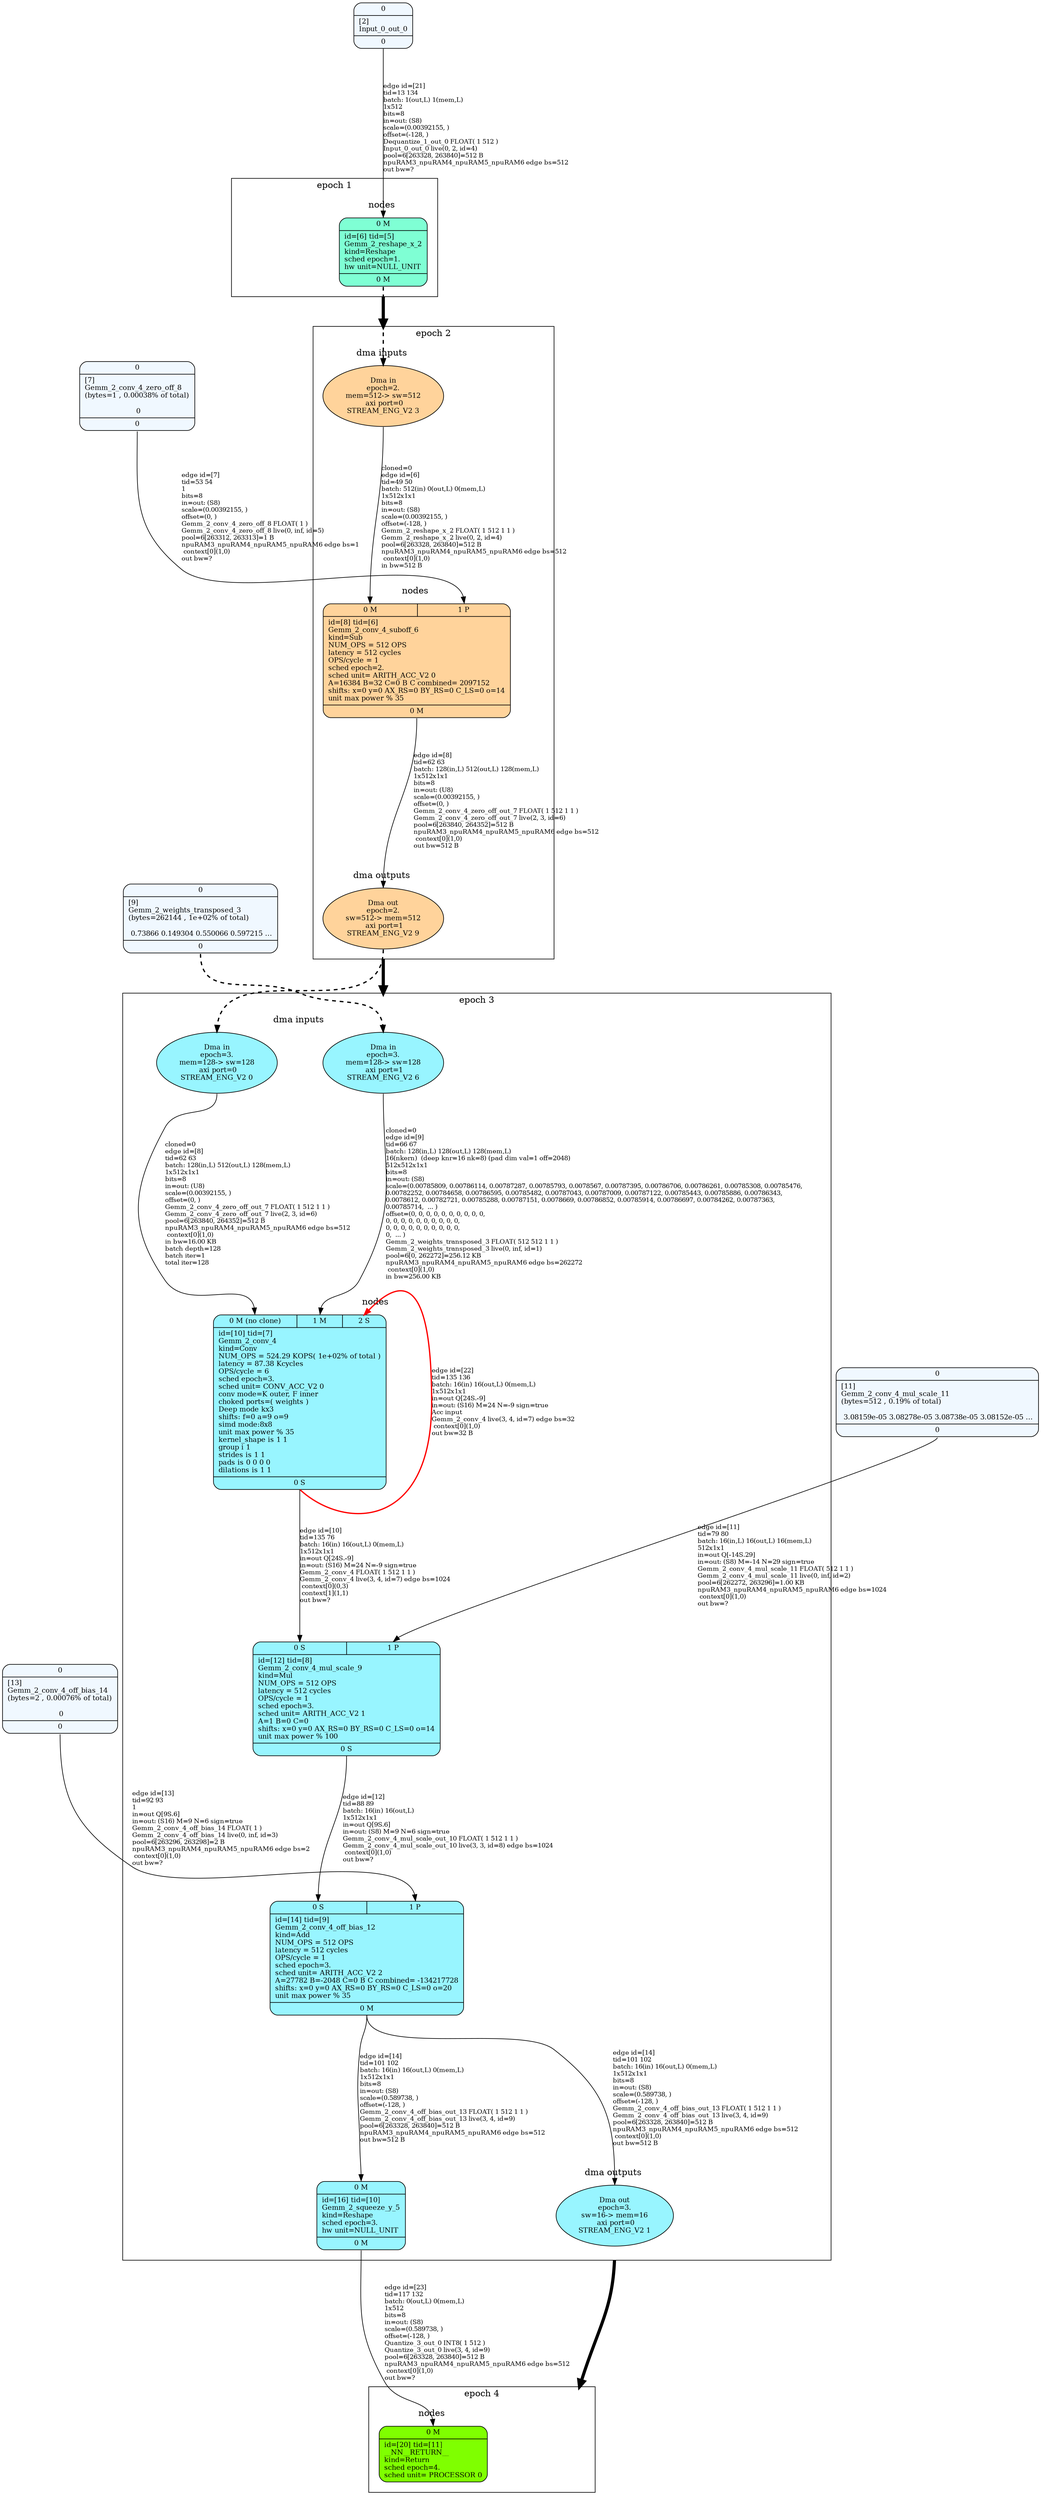 digraph G {
graph [ fontsize=11 ];
node [ fontsize=11 ];
edge [ fontsize=10 ];
rankdir=BU
ranksep=1.5
nodesep=1
splines=spline
compound=true
Graphinfo [ label="" shape=plaintext, style=rounded, color=black, fontname="Arial-Bold" ];
subgraph cluster_1 { label="epoch 1"; fontsize=14; 
subgraph cluster_1_nodes { label="nodes "; peripheries=0;
Gemm_2_reshape_x_2 ;  }

subgraph cluster_dma_1_in { label=""; peripheries=0;
dummy_1[ style=invis ];  };
 }
subgraph cluster_2 { label="epoch 2"; fontsize=14; 
subgraph cluster_2_nodes { label="nodes "; peripheries=0;
Gemm_2_conv_4_suboff_6 ;  }

subgraph cluster_dma_2_in { label="dma inputs "; peripheries=0;
dma_3i2 ;  };

subgraph cluster_dma_2_out { label="dma outputs "; peripheries=0;
dma_9i2 ;  }
 }
Gemm_2_reshape_x_2:s -> dma_3i2:n [ltail="cluster_1" lhead=cluster_2 strength=1000 penwidth=5];
subgraph cluster_3 { label="epoch 3"; fontsize=14; 
subgraph cluster_3_nodes { label="nodes "; peripheries=0;
Gemm_2_conv_4 ; Gemm_2_conv_4_mul_scale_9 ; Gemm_2_conv_4_off_bias_12 ; Gemm_2_squeeze_y_5 ;  }

subgraph cluster_dma_3_in { label="dma inputs "; peripheries=0;
dma_6i3 ; dma_0i3 ;  };

subgraph cluster_dma_3_out { label="dma outputs "; peripheries=0;
dma_1i3 ;  }
 }
dma_9i2:s -> dma_6i3:n [ltail="cluster_2" lhead=cluster_3 strength=1000 penwidth=5];
subgraph cluster_4 { label="epoch 4"; fontsize=14; 
subgraph cluster_4_nodes { label="nodes "; peripheries=0;
__NN__RETURN__ ;  }

subgraph cluster_dma_4_in { label=""; peripheries=0;
dummy_4[ style=invis ];  };
 }
dma_1i3:s -> dummy_4:n [ltail="cluster_3" lhead=cluster_4 strength=1000 penwidth=5];
Gemm_2_conv_4_off_bias_14 [ label="{ { <i0> 0} |  [13]\lGemm_2_conv_4_off_bias_14\l(bytes=2 , 0.00076% of total)\l\l 0 | { <o0> 0} }", shape=record, fillcolor="aliceblue", style="rounded,filled"  ] ;
Input_0_out_0 [ label="{ { <i0> 0} |  [2]\lInput_0_out_0 | { <o0> 0} }", shape=record, fillcolor="aliceblue", style="rounded,filled"  ] ;
Gemm_2_weights_transposed_3 [ label="{ { <i0> 0} |  [9]\lGemm_2_weights_transposed_3\l(bytes=262144 , 1e+02% of total)\l\l 0.73866 0.149304 0.550066 0.597215 ... | { <o0> 0} }", shape=record, fillcolor="aliceblue", style="rounded,filled"  ] ;
Gemm_2_conv_4_mul_scale_11 [ label="{ { <i0> 0} |  [11]\lGemm_2_conv_4_mul_scale_11\l(bytes=512 , 0.19% of total)\l\l 3.08159e-05 3.08278e-05 3.08738e-05 3.08152e-05 ... | { <o0> 0} }", shape=record, fillcolor="aliceblue", style="rounded,filled"  ] ;
Gemm_2_conv_4_zero_off_8 [ label="{ { <i0> 0} |  [7]\lGemm_2_conv_4_zero_off_8\l(bytes=1 , 0.00038% of total)\l\l 0 | { <o0> 0} }", shape=record, fillcolor="aliceblue", style="rounded,filled"  ] ;
Gemm_2_reshape_x_2 [ label="{ { < i0>  0 M } | id=[6] tid=[5]\lGemm_2_reshape_x_2\lkind=Reshape\lsched epoch=1.\lhw unit=NULL_UNIT\l | { < o0>  0 M } }", shape=record, fillcolor="aquamarine", style="rounded,filled"  ] ;
dma_9i2 [ label="Dma out\nepoch=2.\nsw=512-> mem=512
 axi port=1\nSTREAM_ENG_V2 9", shape=ellipse, width=0.1, fillcolor="burlywood1", style="rounded,filled"  ]
Gemm_2_conv_4_suboff_6:o0:s->dma_9i2:n [ label="edge id=[8]\ltid=62 63\lbatch: 128(in,L) 512(out,L) 128(mem,L) \l1x512x1x1\lbits=8\lin=out: (U8)\lscale=(0.00392155, )\loffset=(0, )\lGemm_2_conv_4_zero_off_out_7 FLOAT( 1 512 1 1 )\lGemm_2_conv_4_zero_off_out_7 live(2, 3, id=6)\lpool=6[263840, 264352]=512 B\lnpuRAM3_npuRAM4_npuRAM5_npuRAM6 edge bs=512\l context[0](1,0)\lout bw=512 B\l" ]; 
dma_3i2 [ label="Dma in\nepoch=2.\nmem=512-> sw=512
 axi port=0\nSTREAM_ENG_V2 3", shape=ellipse, width=0.1, fillcolor="burlywood1", style="rounded,filled"  ]
Gemm_2_conv_4_suboff_6 [ label="{ { < i0>  0 M  | < i1>  1 P } | id=[8] tid=[6]\lGemm_2_conv_4_suboff_6\lkind=Sub\lNUM_OPS = 512 OPS\llatency = 512 cycles\lOPS/cycle = 1\lsched epoch=2.\lsched unit= ARITH_ACC_V2 0\lA=16384 B=32 C=0 B C combined= 2097152\lshifts: x=0 y=0 AX_RS=0 BY_RS=0 C_LS=0 o=14\lunit max power % 35\l | { < o0>  0 M } }", shape=record, fillcolor="burlywood1", style="rounded,filled"  ] ;
dma_0i3 [ label="Dma in\nepoch=3.\nmem=128-> sw=128
 axi port=0\nSTREAM_ENG_V2 0", shape=ellipse, width=0.1, fillcolor="cadetblue1", style="rounded,filled"  ]
dma_6i3 [ label="Dma in\nepoch=3.\nmem=128-> sw=128
 axi port=1\nSTREAM_ENG_V2 6", shape=ellipse, width=0.1, fillcolor="cadetblue1", style="rounded,filled"  ]
Gemm_2_conv_4 [ label="{ { < i0>  0 M (no clone)  | < i1>  1 M  | < i2>  2 S } | id=[10] tid=[7]\lGemm_2_conv_4\lkind=Conv\lNUM_OPS = 524.29 KOPS( 1e+02% of total )\llatency = 87.38 Kcycles\lOPS/cycle = 6\lsched epoch=3.\lsched unit= CONV_ACC_V2 0\lconv mode=K outer, F inner\lchoked ports=( weights  )\lDeep mode kx3\lshifts: f=0 a=9 o=9\lsimd mode:8x8\lunit max power % 35\lkernel_shape is 1 1\lgroup i 1\lstrides is 1 1\lpads is 0 0 0 0\ldilations is 1 1\l | { < o0>  0 S } }", shape=record, fillcolor="cadetblue1", style="rounded,filled"  ] ;
Gemm_2_conv_4_mul_scale_9 [ label="{ { < i0>  0 S  | < i1>  1 P } | id=[12] tid=[8]\lGemm_2_conv_4_mul_scale_9\lkind=Mul\lNUM_OPS = 512 OPS\llatency = 512 cycles\lOPS/cycle = 1\lsched epoch=3.\lsched unit= ARITH_ACC_V2 1\lA=1 B=0 C=0\lshifts: x=0 y=0 AX_RS=0 BY_RS=0 C_LS=0 o=14\lunit max power % 100\l | { < o0>  0 S } }", shape=record, fillcolor="cadetblue1", style="rounded,filled"  ] ;
dma_1i3 [ label="Dma out\nepoch=3.\nsw=16-> mem=16
 axi port=0\nSTREAM_ENG_V2 1", shape=ellipse, width=0.1, fillcolor="cadetblue1", style="rounded,filled"  ]
Gemm_2_conv_4_off_bias_12:o0:s->dma_1i3:n [ label="edge id=[14]\ltid=101 102\lbatch: 16(in) 16(out,L) 0(mem,L) \l1x512x1x1\lbits=8\lin=out: (S8)\lscale=(0.589738, )\loffset=(-128, )\lGemm_2_conv_4_off_bias_out_13 FLOAT( 1 512 1 1 )\lGemm_2_conv_4_off_bias_out_13 live(3, 4, id=9)\lpool=6[263328, 263840]=512 B\lnpuRAM3_npuRAM4_npuRAM5_npuRAM6 edge bs=512\l context[0](1,0)\lout bw=512 B\l" ]; 
Gemm_2_conv_4_off_bias_12 [ label="{ { < i0>  0 S  | < i1>  1 P } | id=[14] tid=[9]\lGemm_2_conv_4_off_bias_12\lkind=Add\lNUM_OPS = 512 OPS\llatency = 512 cycles\lOPS/cycle = 1\lsched epoch=3.\lsched unit= ARITH_ACC_V2 2\lA=27782 B=-2048 C=0 B C combined= -134217728\lshifts: x=0 y=0 AX_RS=0 BY_RS=0 C_LS=0 o=20\lunit max power % 35\l | { < o0>  0 M } }", shape=record, fillcolor="cadetblue1", style="rounded,filled"  ] ;
Gemm_2_squeeze_y_5 [ label="{ { < i0>  0 M } | id=[16] tid=[10]\lGemm_2_squeeze_y_5\lkind=Reshape\lsched epoch=3.\lhw unit=NULL_UNIT\l | { < o0>  0 M } }", shape=record, fillcolor="cadetblue1", style="rounded,filled"  ] ;
__NN__RETURN__ [ label="{ { < i0>  0 M } | id=[20] tid=[11]\l__NN__RETURN__\lkind=Return\lsched epoch=4.\lsched unit= PROCESSOR 0\l}", shape=record, fillcolor="chartreuse", style="rounded,filled"  ] ;
Gemm_2_reshape_x_2:o0:s->dma_3i2:n [ penwidth=2, style=dashed  ]; 
dma_3i2:s->Gemm_2_conv_4_suboff_6:i0:n [ label="cloned=0\ledge id=[6]\ltid=49 50\lbatch: 512(in) 0(out,L) 0(mem,L) \l1x512x1x1\lbits=8\lin=out: (S8)\lscale=(0.00392155, )\loffset=(-128, )\lGemm_2_reshape_x_2 FLOAT( 1 512 1 1 )\lGemm_2_reshape_x_2 live(0, 2, id=4)\lpool=6[263328, 263840]=512 B\lnpuRAM3_npuRAM4_npuRAM5_npuRAM6 edge bs=512\l context[0](1,0)\lin bw=512 B\l"   ]; 
Gemm_2_conv_4_zero_off_8:o0:s->Gemm_2_conv_4_suboff_6:i1:n [ label="edge id=[7]\ltid=53 54\l1\lbits=8\lin=out: (S8)\lscale=(0.00392155, )\loffset=(0, )\lGemm_2_conv_4_zero_off_8 FLOAT( 1 )\lGemm_2_conv_4_zero_off_8 live(0, inf, id=5)\lpool=6[263312, 263313]=1 B\lnpuRAM3_npuRAM4_npuRAM5_npuRAM6 edge bs=1\l context[0](1,0)\lout bw=?\l" ]; 
dma_9i2:s->dma_0i3:n [ penwidth=2, style=dashed  ]; 
dma_0i3:s->Gemm_2_conv_4:i0:n [ label="cloned=0\ledge id=[8]\ltid=62 63\lbatch: 128(in,L) 512(out,L) 128(mem,L) \l1x512x1x1\lbits=8\lin=out: (U8)\lscale=(0.00392155, )\loffset=(0, )\lGemm_2_conv_4_zero_off_out_7 FLOAT( 1 512 1 1 )\lGemm_2_conv_4_zero_off_out_7 live(2, 3, id=6)\lpool=6[263840, 264352]=512 B\lnpuRAM3_npuRAM4_npuRAM5_npuRAM6 edge bs=512\l context[0](1,0)\lin bw=16.00 KB\lbatch depth=128\lbatch iter=1\ltotal iter=128\l"   ]; 
Gemm_2_weights_transposed_3:o0:s->dma_6i3:n [ penwidth=2, style=dashed  ]; 
dma_6i3:s->Gemm_2_conv_4:i1:n [ label="cloned=0\ledge id=[9]\ltid=66 67\lbatch: 128(in,L) 128(out,L) 128(mem,L) \l16(nkern)  (deep knr=16 nk=8) (pad dim val=1 off=2048)\l512x512x1x1\lbits=8\lin=out: (S8)\lscale=(0.00785809, 0.00786114, 0.00787287, 0.00785793, 0.0078567, 0.00787395, 0.00786706, 0.00786261, 0.00785308, 0.00785476, \l0.00782252, 0.00784658, 0.00786595, 0.00785482, 0.00787043, 0.00787009, 0.00787122, 0.00785443, 0.00785886, 0.00786343, \l0.0078612, 0.00782721, 0.00785288, 0.00787151, 0.0078669, 0.00786852, 0.00785914, 0.00786697, 0.00784262, 0.00787363, \l0.00785714,  ... )\loffset=(0, 0, 0, 0, 0, 0, 0, 0, 0, 0, \l0, 0, 0, 0, 0, 0, 0, 0, 0, 0, \l0, 0, 0, 0, 0, 0, 0, 0, 0, 0, \l0,  ... )\lGemm_2_weights_transposed_3 FLOAT( 512 512 1 1 )\lGemm_2_weights_transposed_3 live(0, inf, id=1)\lpool=6[0, 262272]=256.12 KB\lnpuRAM3_npuRAM4_npuRAM5_npuRAM6 edge bs=262272\l context[0](1,0)\lin bw=256.00 KB\l"   ]; 
Gemm_2_conv_4:o0:s->Gemm_2_conv_4_mul_scale_9:i0:n [ label="edge id=[10]\ltid=135 76\lbatch: 16(in) 16(out,L) 0(mem,L) \l1x512x1x1\lin=out Q[24S.-9]\lin=out: (S16) M=24 N=-9 sign=true\lGemm_2_conv_4 FLOAT( 1 512 1 1 )\lGemm_2_conv_4 live(3, 4, id=7) edge bs=1024\l context[0](0,3)\l context[1](1,1)\lout bw=?\l" ]; 
Gemm_2_conv_4_mul_scale_11:o0:s->Gemm_2_conv_4_mul_scale_9:i1:n [ label="edge id=[11]\ltid=79 80\lbatch: 16(in,L) 16(out,L) 16(mem,L) \l512x1x1\lin=out Q[-14S.29]\lin=out: (S8) M=-14 N=29 sign=true\lGemm_2_conv_4_mul_scale_11 FLOAT( 512 1 1 )\lGemm_2_conv_4_mul_scale_11 live(0, inf, id=2)\lpool=6[262272, 263296]=1.00 KB\lnpuRAM3_npuRAM4_npuRAM5_npuRAM6 edge bs=1024\l context[0](1,0)\lout bw=?\l" ]; 
Gemm_2_conv_4_mul_scale_9:o0:s->Gemm_2_conv_4_off_bias_12:i0:n [ label="edge id=[12]\ltid=88 89\lbatch: 16(in) 16(out,L) \l1x512x1x1\lin=out Q[9S.6]\lin=out: (S8) M=9 N=6 sign=true\lGemm_2_conv_4_mul_scale_out_10 FLOAT( 1 512 1 1 )\lGemm_2_conv_4_mul_scale_out_10 live(3, 3, id=8) edge bs=1024\l context[0](1,0)\lout bw=?\l" ]; 
Gemm_2_conv_4_off_bias_14:o0:s->Gemm_2_conv_4_off_bias_12:i1:n [ label="edge id=[13]\ltid=92 93\l1\lin=out Q[9S.6]\lin=out: (S16) M=9 N=6 sign=true\lGemm_2_conv_4_off_bias_14 FLOAT( 1 )\lGemm_2_conv_4_off_bias_14 live(0, inf, id=3)\lpool=6[263296, 263298]=2 B\lnpuRAM3_npuRAM4_npuRAM5_npuRAM6 edge bs=2\l context[0](1,0)\lout bw=?\l" ]; 
Gemm_2_conv_4_off_bias_12:o0:s->Gemm_2_squeeze_y_5:i0:n [ label="edge id=[14]\ltid=101 102\lbatch: 16(in) 16(out,L) 0(mem,L) \l1x512x1x1\lbits=8\lin=out: (S8)\lscale=(0.589738, )\loffset=(-128, )\lGemm_2_conv_4_off_bias_out_13 FLOAT( 1 512 1 1 )\lGemm_2_conv_4_off_bias_out_13 live(3, 4, id=9)\lpool=6[263328, 263840]=512 B\lnpuRAM3_npuRAM4_npuRAM5_npuRAM6 edge bs=512\lout bw=512 B\l" ]; 
Input_0_out_0:o0:s->Gemm_2_reshape_x_2:i0:n [ label="edge id=[21]\ltid=13 134\lbatch: 1(out,L) 1(mem,L) \l1x512\lbits=8\lin=out: (S8)\lscale=(0.00392155, )\loffset=(-128, )\lDequantize_1_out_0 FLOAT( 1 512 )\lInput_0_out_0 live(0, 2, id=4)\lpool=6[263328, 263840]=512 B\lnpuRAM3_npuRAM4_npuRAM5_npuRAM6 edge bs=512\lout bw=?\l" ]; 
Gemm_2_conv_4:o0:s->Gemm_2_conv_4:i2:n [ label="edge id=[22]\ltid=135 136\lbatch: 16(in) 16(out,L) 0(mem,L) \l1x512x1x1\lin=out Q[24S.-9]\lin=out: (S16) M=24 N=-9 sign=true\lAcc input\lGemm_2_conv_4 live(3, 4, id=7) edge bs=32\l context[0](1,0)\lout bw=32 B\l", color=red, penwidth=2  ]; 
Gemm_2_squeeze_y_5:o0:s->__NN__RETURN__:i0:n [ label="edge id=[23]\ltid=117 132\lbatch: 0(out,L) 0(mem,L) \l1x512\lbits=8\lin=out: (S8)\lscale=(0.589738, )\loffset=(-128, )\lQuantize_3_out_0 INT8( 1 512 )\lQuantize_3_out_0 live(3, 4, id=9)\lpool=6[263328, 263840]=512 B\lnpuRAM3_npuRAM4_npuRAM5_npuRAM6 edge bs=512\l context[0](1,0)\lout bw=?\l" ]; 
}

